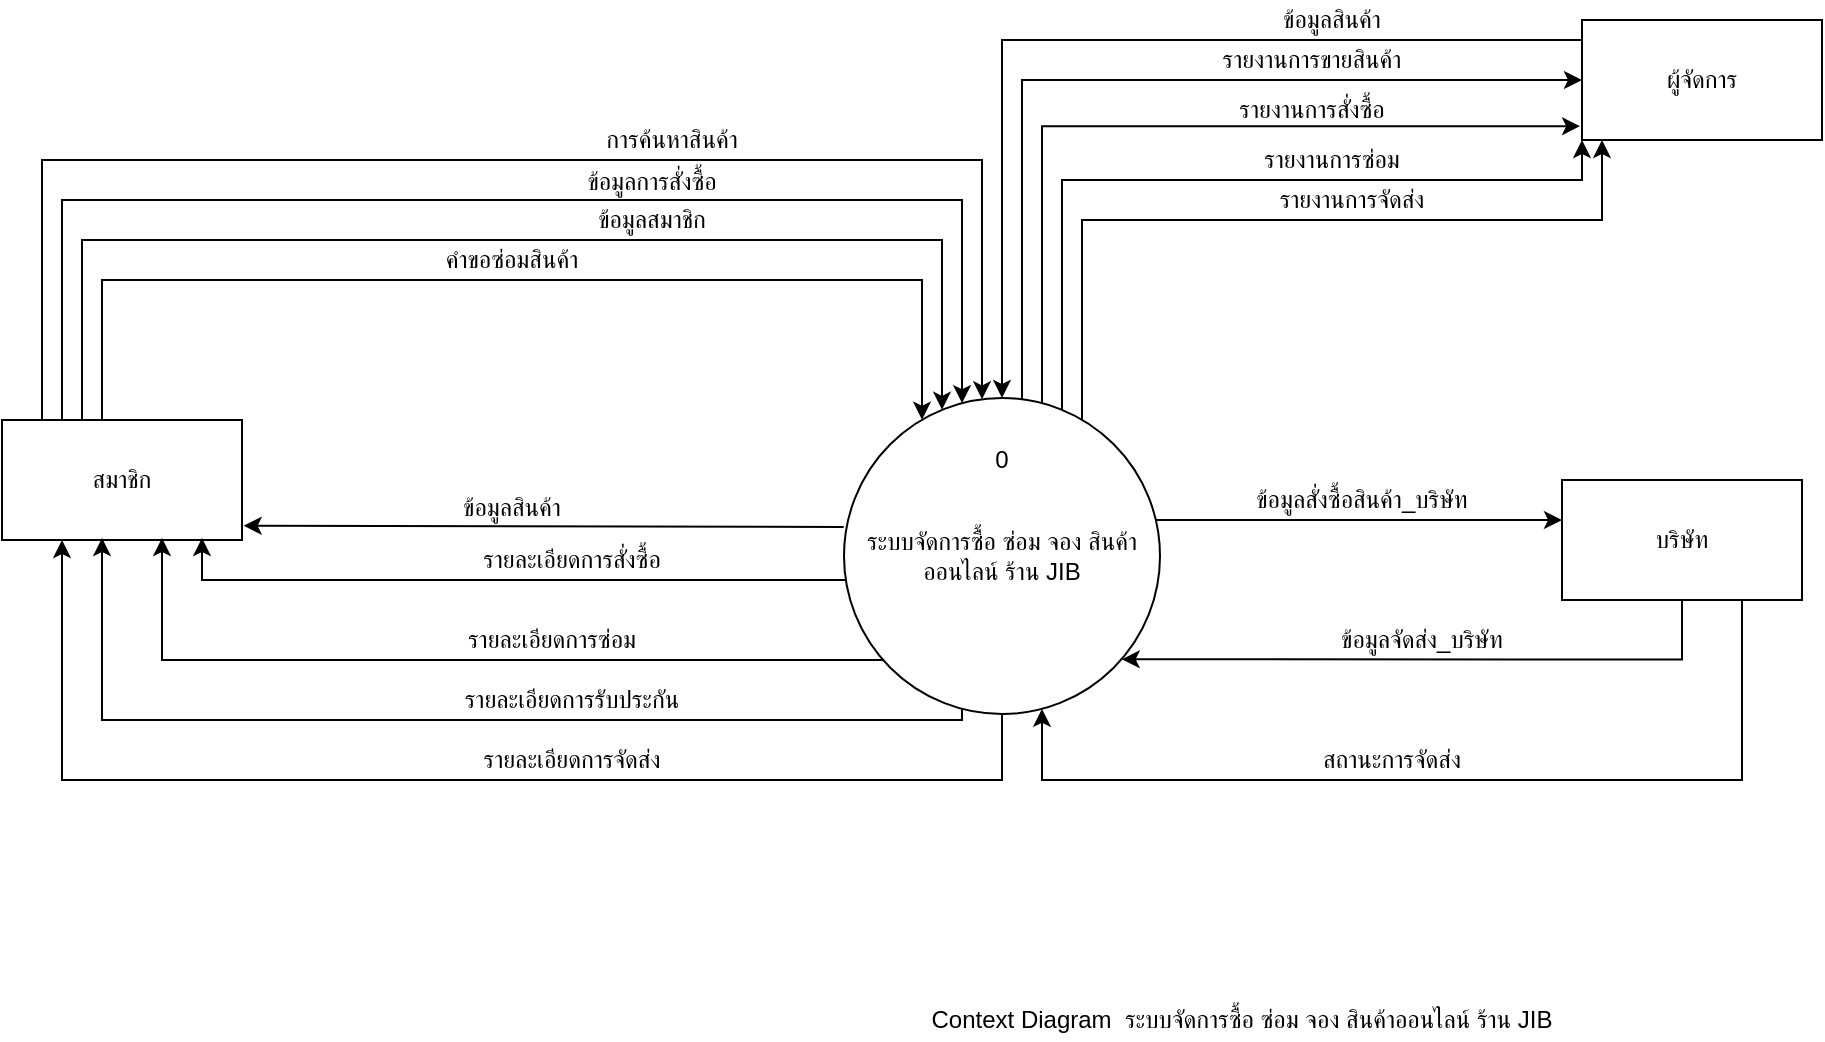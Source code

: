 <mxfile version="14.4.9" type="github">
  <diagram id="piSAjxvNjsATT06_tmGj" name="Page-1">
    <mxGraphModel dx="1270" dy="1318" grid="0" gridSize="10" guides="1" tooltips="1" connect="1" arrows="1" fold="1" page="1" pageScale="1" pageWidth="850" pageHeight="1100" math="0" shadow="0">
      <root>
        <mxCell id="0" />
        <mxCell id="1" parent="0" />
        <mxCell id="K2hIcIQr3NRvpB6Ntuvf-9" style="edgeStyle=orthogonalEdgeStyle;rounded=0;orthogonalLoop=1;jettySize=auto;html=1;" parent="1" source="K2hIcIQr3NRvpB6Ntuvf-3" target="K2hIcIQr3NRvpB6Ntuvf-4" edge="1">
          <mxGeometry relative="1" as="geometry">
            <mxPoint x="100" y="176" as="sourcePoint" />
            <mxPoint x="410" y="160" as="targetPoint" />
            <Array as="points">
              <mxPoint x="-80" y="50" />
              <mxPoint x="390" y="50" />
            </Array>
          </mxGeometry>
        </mxCell>
        <mxCell id="K2hIcIQr3NRvpB6Ntuvf-12" style="edgeStyle=orthogonalEdgeStyle;rounded=0;orthogonalLoop=1;jettySize=auto;html=1;" parent="1" source="K2hIcIQr3NRvpB6Ntuvf-3" target="K2hIcIQr3NRvpB6Ntuvf-4" edge="1">
          <mxGeometry relative="1" as="geometry">
            <mxPoint x="343" y="180" as="targetPoint" />
            <Array as="points">
              <mxPoint x="-70" y="70" />
              <mxPoint x="380" y="70" />
            </Array>
          </mxGeometry>
        </mxCell>
        <mxCell id="K2hIcIQr3NRvpB6Ntuvf-19" style="edgeStyle=orthogonalEdgeStyle;rounded=0;orthogonalLoop=1;jettySize=auto;html=1;exitX=0.5;exitY=0;exitDx=0;exitDy=0;" parent="1" source="K2hIcIQr3NRvpB6Ntuvf-3" target="K2hIcIQr3NRvpB6Ntuvf-4" edge="1">
          <mxGeometry relative="1" as="geometry">
            <mxPoint x="350" y="202" as="targetPoint" />
            <Array as="points">
              <mxPoint x="-60" y="180" />
              <mxPoint x="-60" y="90" />
              <mxPoint x="370" y="90" />
            </Array>
          </mxGeometry>
        </mxCell>
        <mxCell id="K2hIcIQr3NRvpB6Ntuvf-26" style="edgeStyle=orthogonalEdgeStyle;rounded=0;orthogonalLoop=1;jettySize=auto;html=1;" parent="1" source="K2hIcIQr3NRvpB6Ntuvf-3" target="K2hIcIQr3NRvpB6Ntuvf-4" edge="1">
          <mxGeometry relative="1" as="geometry">
            <mxPoint x="360" y="200" as="targetPoint" />
            <Array as="points">
              <mxPoint x="-50" y="110" />
              <mxPoint x="360" y="110" />
            </Array>
          </mxGeometry>
        </mxCell>
        <mxCell id="K2hIcIQr3NRvpB6Ntuvf-3" value="สมาชิก" style="rounded=0;whiteSpace=wrap;html=1;" parent="1" vertex="1">
          <mxGeometry x="-100" y="180" width="120" height="60" as="geometry" />
        </mxCell>
        <mxCell id="K2hIcIQr3NRvpB6Ntuvf-23" style="rounded=0;orthogonalLoop=1;jettySize=auto;html=1;exitX=-0.001;exitY=0.408;exitDx=0;exitDy=0;exitPerimeter=0;entryX=1.007;entryY=0.881;entryDx=0;entryDy=0;entryPerimeter=0;" parent="1" source="K2hIcIQr3NRvpB6Ntuvf-4" target="K2hIcIQr3NRvpB6Ntuvf-3" edge="1">
          <mxGeometry relative="1" as="geometry">
            <mxPoint x="30" y="220" as="targetPoint" />
            <mxPoint x="295" y="220" as="sourcePoint" />
          </mxGeometry>
        </mxCell>
        <mxCell id="K2hIcIQr3NRvpB6Ntuvf-24" style="edgeStyle=orthogonalEdgeStyle;rounded=0;orthogonalLoop=1;jettySize=auto;html=1;" parent="1" source="K2hIcIQr3NRvpB6Ntuvf-4" edge="1">
          <mxGeometry relative="1" as="geometry">
            <mxPoint y="239" as="targetPoint" />
            <Array as="points">
              <mxPoint y="260" />
            </Array>
          </mxGeometry>
        </mxCell>
        <mxCell id="K2hIcIQr3NRvpB6Ntuvf-29" style="edgeStyle=orthogonalEdgeStyle;rounded=0;orthogonalLoop=1;jettySize=auto;html=1;" parent="1" source="K2hIcIQr3NRvpB6Ntuvf-4" edge="1">
          <mxGeometry relative="1" as="geometry">
            <mxPoint x="-20" y="239" as="targetPoint" />
            <Array as="points">
              <mxPoint x="360" y="300" />
              <mxPoint x="-20" y="300" />
              <mxPoint x="-20" y="239" />
            </Array>
          </mxGeometry>
        </mxCell>
        <mxCell id="K2hIcIQr3NRvpB6Ntuvf-32" style="edgeStyle=orthogonalEdgeStyle;rounded=0;orthogonalLoop=1;jettySize=auto;html=1;" parent="1" source="K2hIcIQr3NRvpB6Ntuvf-4" target="K2hIcIQr3NRvpB6Ntuvf-7" edge="1">
          <mxGeometry relative="1" as="geometry">
            <mxPoint x="650" y="230" as="targetPoint" />
            <Array as="points">
              <mxPoint x="630" y="230" />
              <mxPoint x="630" y="230" />
            </Array>
          </mxGeometry>
        </mxCell>
        <mxCell id="K2hIcIQr3NRvpB6Ntuvf-39" style="edgeStyle=orthogonalEdgeStyle;rounded=0;orthogonalLoop=1;jettySize=auto;html=1;startArrow=none;startFill=0;endArrow=classic;endFill=1;" parent="1" source="K2hIcIQr3NRvpB6Ntuvf-4" target="K2hIcIQr3NRvpB6Ntuvf-6" edge="1">
          <mxGeometry relative="1" as="geometry">
            <mxPoint x="450" y="20" as="targetPoint" />
            <Array as="points">
              <mxPoint x="410" y="10" />
            </Array>
          </mxGeometry>
        </mxCell>
        <mxCell id="0unj3pwa1X4SQm6T-zex-3" style="edgeStyle=orthogonalEdgeStyle;rounded=0;orthogonalLoop=1;jettySize=auto;html=1;" parent="1" source="K2hIcIQr3NRvpB6Ntuvf-4" edge="1">
          <mxGeometry relative="1" as="geometry">
            <mxPoint x="700" y="40" as="targetPoint" />
            <Array as="points">
              <mxPoint x="440" y="80" />
              <mxPoint x="700" y="80" />
              <mxPoint x="700" y="40" />
            </Array>
          </mxGeometry>
        </mxCell>
        <mxCell id="0unj3pwa1X4SQm6T-zex-5" style="edgeStyle=orthogonalEdgeStyle;rounded=0;orthogonalLoop=1;jettySize=auto;html=1;" parent="1" source="K2hIcIQr3NRvpB6Ntuvf-4" target="K2hIcIQr3NRvpB6Ntuvf-3" edge="1">
          <mxGeometry relative="1" as="geometry">
            <mxPoint x="400" y="390" as="targetPoint" />
            <Array as="points">
              <mxPoint x="400" y="360" />
              <mxPoint x="-70" y="360" />
            </Array>
          </mxGeometry>
        </mxCell>
        <mxCell id="K2hIcIQr3NRvpB6Ntuvf-4" value="ระบบจัดการซื้อ ซ่อม จอง สินค้าออนไลน์ ร้าน JIB" style="ellipse;whiteSpace=wrap;html=1;aspect=fixed;" parent="1" vertex="1">
          <mxGeometry x="321" y="169" width="158" height="158" as="geometry" />
        </mxCell>
        <mxCell id="K2hIcIQr3NRvpB6Ntuvf-37" style="edgeStyle=orthogonalEdgeStyle;rounded=0;orthogonalLoop=1;jettySize=auto;html=1;entryX=0.5;entryY=0;entryDx=0;entryDy=0;startArrow=none;startFill=0;endArrow=classic;endFill=1;" parent="1" source="K2hIcIQr3NRvpB6Ntuvf-6" target="K2hIcIQr3NRvpB6Ntuvf-4" edge="1">
          <mxGeometry relative="1" as="geometry">
            <Array as="points">
              <mxPoint x="400" y="-10" />
            </Array>
          </mxGeometry>
        </mxCell>
        <mxCell id="K2hIcIQr3NRvpB6Ntuvf-6" value="ผู้จัดการ" style="rounded=0;whiteSpace=wrap;html=1;" parent="1" vertex="1">
          <mxGeometry x="690" y="-20" width="120" height="60" as="geometry" />
        </mxCell>
        <mxCell id="0unj3pwa1X4SQm6T-zex-1" style="edgeStyle=orthogonalEdgeStyle;rounded=0;orthogonalLoop=1;jettySize=auto;html=1;" parent="1" source="K2hIcIQr3NRvpB6Ntuvf-7" target="K2hIcIQr3NRvpB6Ntuvf-4" edge="1">
          <mxGeometry relative="1" as="geometry">
            <mxPoint x="420" y="330" as="targetPoint" />
            <Array as="points">
              <mxPoint x="770" y="360" />
              <mxPoint x="420" y="360" />
            </Array>
          </mxGeometry>
        </mxCell>
        <mxCell id="K2hIcIQr3NRvpB6Ntuvf-7" value="บริษัท" style="rounded=0;whiteSpace=wrap;html=1;" parent="1" vertex="1">
          <mxGeometry x="680" y="210" width="120" height="60" as="geometry" />
        </mxCell>
        <mxCell id="K2hIcIQr3NRvpB6Ntuvf-11" value="การค้นหาสินค้า" style="text;html=1;strokeColor=none;fillColor=none;align=center;verticalAlign=middle;whiteSpace=wrap;rounded=0;" parent="1" vertex="1">
          <mxGeometry x="190" y="30" width="90" height="20" as="geometry" />
        </mxCell>
        <mxCell id="K2hIcIQr3NRvpB6Ntuvf-13" value="ข้อมูลการสั่งซื้อ" style="text;html=1;strokeColor=none;fillColor=none;align=center;verticalAlign=middle;whiteSpace=wrap;rounded=0;" parent="1" vertex="1">
          <mxGeometry x="180" y="51" width="90" height="20" as="geometry" />
        </mxCell>
        <mxCell id="K2hIcIQr3NRvpB6Ntuvf-15" value="Context Diagram&amp;nbsp; ระบบจัดการซื้อ ซ่อม จอง สินค้าออนไลน์ ร้าน JIB" style="text;html=1;strokeColor=none;fillColor=none;align=center;verticalAlign=middle;whiteSpace=wrap;rounded=0;" parent="1" vertex="1">
          <mxGeometry x="340" y="470" width="360" height="20" as="geometry" />
        </mxCell>
        <mxCell id="K2hIcIQr3NRvpB6Ntuvf-20" value="ข้อมูลสมาชิก" style="text;html=1;strokeColor=none;fillColor=none;align=center;verticalAlign=middle;whiteSpace=wrap;rounded=0;" parent="1" vertex="1">
          <mxGeometry x="180" y="70" width="90" height="20" as="geometry" />
        </mxCell>
        <mxCell id="K2hIcIQr3NRvpB6Ntuvf-21" value="ข้อมูลสินค้า" style="text;html=1;strokeColor=none;fillColor=none;align=center;verticalAlign=middle;whiteSpace=wrap;rounded=0;" parent="1" vertex="1">
          <mxGeometry x="100" y="214" width="110" height="20" as="geometry" />
        </mxCell>
        <mxCell id="K2hIcIQr3NRvpB6Ntuvf-25" value="รายละเอียดการสั่งซื้อ" style="text;html=1;strokeColor=none;fillColor=none;align=center;verticalAlign=middle;whiteSpace=wrap;rounded=0;" parent="1" vertex="1">
          <mxGeometry x="130" y="240" width="110" height="20" as="geometry" />
        </mxCell>
        <mxCell id="K2hIcIQr3NRvpB6Ntuvf-27" value="คำขอซ่อมสินค้า" style="text;html=1;strokeColor=none;fillColor=none;align=center;verticalAlign=middle;whiteSpace=wrap;rounded=0;" parent="1" vertex="1">
          <mxGeometry x="110" y="90" width="90" height="20" as="geometry" />
        </mxCell>
        <mxCell id="K2hIcIQr3NRvpB6Ntuvf-28" value="รายละเอียดการซ่อม" style="text;html=1;strokeColor=none;fillColor=none;align=center;verticalAlign=middle;whiteSpace=wrap;rounded=0;" parent="1" vertex="1">
          <mxGeometry x="120" y="280" width="110" height="20" as="geometry" />
        </mxCell>
        <mxCell id="K2hIcIQr3NRvpB6Ntuvf-30" value="0" style="text;html=1;strokeColor=none;fillColor=none;align=center;verticalAlign=middle;whiteSpace=wrap;rounded=0;" parent="1" vertex="1">
          <mxGeometry x="380" y="190" width="40" height="20" as="geometry" />
        </mxCell>
        <mxCell id="K2hIcIQr3NRvpB6Ntuvf-33" value="ข้อมูลสั่งซื้อสินค้า_บริษัท" style="text;html=1;strokeColor=none;fillColor=none;align=center;verticalAlign=middle;whiteSpace=wrap;rounded=0;" parent="1" vertex="1">
          <mxGeometry x="510" y="210" width="140" height="20" as="geometry" />
        </mxCell>
        <mxCell id="K2hIcIQr3NRvpB6Ntuvf-35" style="edgeStyle=orthogonalEdgeStyle;rounded=0;orthogonalLoop=1;jettySize=auto;html=1;endArrow=none;endFill=0;startArrow=classic;startFill=1;exitX=0.879;exitY=0.827;exitDx=0;exitDy=0;exitPerimeter=0;" parent="1" target="K2hIcIQr3NRvpB6Ntuvf-7" edge="1" source="K2hIcIQr3NRvpB6Ntuvf-4">
          <mxGeometry relative="1" as="geometry">
            <mxPoint x="680" y="230" as="targetPoint" />
            <mxPoint x="470" y="300" as="sourcePoint" />
            <Array as="points">
              <mxPoint x="740" y="300" />
            </Array>
          </mxGeometry>
        </mxCell>
        <mxCell id="K2hIcIQr3NRvpB6Ntuvf-36" value="ข้อมูลจัดส่ง_บริษัท" style="text;html=1;strokeColor=none;fillColor=none;align=center;verticalAlign=middle;whiteSpace=wrap;rounded=0;" parent="1" vertex="1">
          <mxGeometry x="560" y="280" width="100" height="20" as="geometry" />
        </mxCell>
        <mxCell id="K2hIcIQr3NRvpB6Ntuvf-38" value="ข้อมูลสินค้า" style="text;html=1;strokeColor=none;fillColor=none;align=center;verticalAlign=middle;whiteSpace=wrap;rounded=0;" parent="1" vertex="1">
          <mxGeometry x="510" y="-30" width="110" height="20" as="geometry" />
        </mxCell>
        <mxCell id="K2hIcIQr3NRvpB6Ntuvf-40" value="รายงานการขายสินค้า" style="text;html=1;strokeColor=none;fillColor=none;align=center;verticalAlign=middle;whiteSpace=wrap;rounded=0;" parent="1" vertex="1">
          <mxGeometry x="500" y="-10" width="110" height="20" as="geometry" />
        </mxCell>
        <mxCell id="K2hIcIQr3NRvpB6Ntuvf-41" style="rounded=0;orthogonalLoop=1;jettySize=auto;html=1;startArrow=none;startFill=0;endArrow=classic;endFill=1;entryX=-0.008;entryY=0.885;entryDx=0;entryDy=0;entryPerimeter=0;edgeStyle=orthogonalEdgeStyle;" parent="1" source="K2hIcIQr3NRvpB6Ntuvf-4" target="K2hIcIQr3NRvpB6Ntuvf-6" edge="1">
          <mxGeometry relative="1" as="geometry">
            <mxPoint x="670" y="40" as="targetPoint" />
            <mxPoint x="420" y="173.431" as="sourcePoint" />
            <Array as="points">
              <mxPoint x="420" y="33" />
            </Array>
          </mxGeometry>
        </mxCell>
        <mxCell id="K2hIcIQr3NRvpB6Ntuvf-42" value="รายงานการสั่งซื้อ" style="text;html=1;strokeColor=none;fillColor=none;align=center;verticalAlign=middle;whiteSpace=wrap;rounded=0;" parent="1" vertex="1">
          <mxGeometry x="500" y="15" width="110" height="20" as="geometry" />
        </mxCell>
        <mxCell id="K2hIcIQr3NRvpB6Ntuvf-43" style="rounded=0;orthogonalLoop=1;jettySize=auto;html=1;startArrow=none;startFill=0;endArrow=classic;endFill=1;edgeStyle=orthogonalEdgeStyle;" parent="1" source="K2hIcIQr3NRvpB6Ntuvf-4" target="K2hIcIQr3NRvpB6Ntuvf-6" edge="1">
          <mxGeometry relative="1" as="geometry">
            <mxPoint x="730" y="50" as="targetPoint" />
            <mxPoint x="440" y="170" as="sourcePoint" />
            <Array as="points">
              <mxPoint x="430" y="60" />
              <mxPoint x="690" y="60" />
            </Array>
          </mxGeometry>
        </mxCell>
        <mxCell id="K2hIcIQr3NRvpB6Ntuvf-44" value="รายงานการซ่อม" style="text;html=1;strokeColor=none;fillColor=none;align=center;verticalAlign=middle;whiteSpace=wrap;rounded=0;" parent="1" vertex="1">
          <mxGeometry x="510" y="40" width="110" height="20" as="geometry" />
        </mxCell>
        <mxCell id="sAUdoJAV3pEUHBq7T6fQ-1" style="edgeStyle=orthogonalEdgeStyle;rounded=0;orthogonalLoop=1;jettySize=auto;html=1;" parent="1" source="K2hIcIQr3NRvpB6Ntuvf-4" edge="1">
          <mxGeometry relative="1" as="geometry">
            <mxPoint x="-50" y="239" as="targetPoint" />
            <Array as="points">
              <mxPoint x="380" y="330" />
              <mxPoint x="-50" y="330" />
            </Array>
            <mxPoint x="380" y="290" as="sourcePoint" />
          </mxGeometry>
        </mxCell>
        <mxCell id="sAUdoJAV3pEUHBq7T6fQ-2" value="รายละเอียดการรับประกัน" style="text;html=1;strokeColor=none;fillColor=none;align=center;verticalAlign=middle;whiteSpace=wrap;rounded=0;" parent="1" vertex="1">
          <mxGeometry x="120" y="310" width="130" height="20" as="geometry" />
        </mxCell>
        <mxCell id="0unj3pwa1X4SQm6T-zex-2" value="สถานะการจัดส่ง" style="text;html=1;strokeColor=none;fillColor=none;align=center;verticalAlign=middle;whiteSpace=wrap;rounded=0;" parent="1" vertex="1">
          <mxGeometry x="550" y="340" width="90" height="20" as="geometry" />
        </mxCell>
        <mxCell id="0unj3pwa1X4SQm6T-zex-4" value="รายงานการจัดส่ง" style="text;html=1;strokeColor=none;fillColor=none;align=center;verticalAlign=middle;whiteSpace=wrap;rounded=0;" parent="1" vertex="1">
          <mxGeometry x="520" y="60" width="110" height="20" as="geometry" />
        </mxCell>
        <mxCell id="0unj3pwa1X4SQm6T-zex-6" value="รายละเอียดการจัดส่ง" style="text;html=1;strokeColor=none;fillColor=none;align=center;verticalAlign=middle;whiteSpace=wrap;rounded=0;" parent="1" vertex="1">
          <mxGeometry x="120" y="340" width="130" height="20" as="geometry" />
        </mxCell>
      </root>
    </mxGraphModel>
  </diagram>
</mxfile>
